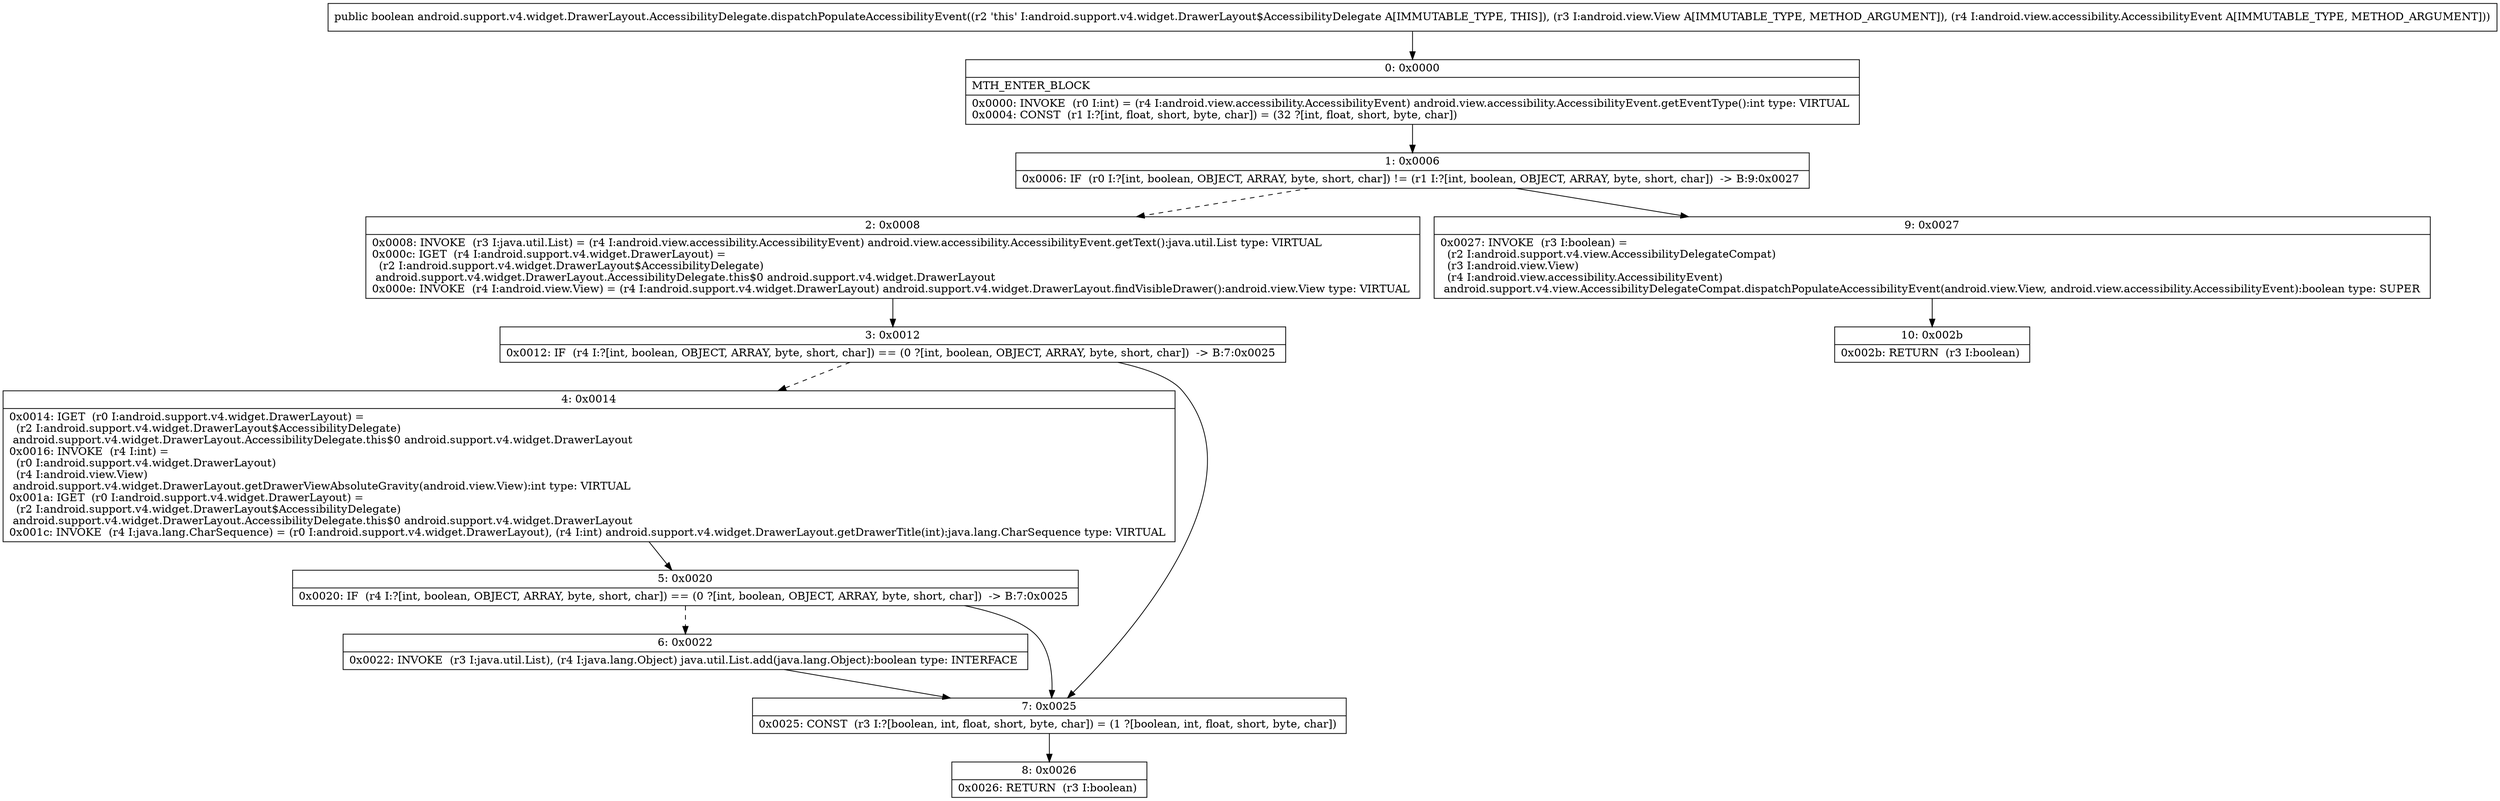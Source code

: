 digraph "CFG forandroid.support.v4.widget.DrawerLayout.AccessibilityDelegate.dispatchPopulateAccessibilityEvent(Landroid\/view\/View;Landroid\/view\/accessibility\/AccessibilityEvent;)Z" {
Node_0 [shape=record,label="{0\:\ 0x0000|MTH_ENTER_BLOCK\l|0x0000: INVOKE  (r0 I:int) = (r4 I:android.view.accessibility.AccessibilityEvent) android.view.accessibility.AccessibilityEvent.getEventType():int type: VIRTUAL \l0x0004: CONST  (r1 I:?[int, float, short, byte, char]) = (32 ?[int, float, short, byte, char]) \l}"];
Node_1 [shape=record,label="{1\:\ 0x0006|0x0006: IF  (r0 I:?[int, boolean, OBJECT, ARRAY, byte, short, char]) != (r1 I:?[int, boolean, OBJECT, ARRAY, byte, short, char])  \-\> B:9:0x0027 \l}"];
Node_2 [shape=record,label="{2\:\ 0x0008|0x0008: INVOKE  (r3 I:java.util.List) = (r4 I:android.view.accessibility.AccessibilityEvent) android.view.accessibility.AccessibilityEvent.getText():java.util.List type: VIRTUAL \l0x000c: IGET  (r4 I:android.support.v4.widget.DrawerLayout) = \l  (r2 I:android.support.v4.widget.DrawerLayout$AccessibilityDelegate)\l android.support.v4.widget.DrawerLayout.AccessibilityDelegate.this$0 android.support.v4.widget.DrawerLayout \l0x000e: INVOKE  (r4 I:android.view.View) = (r4 I:android.support.v4.widget.DrawerLayout) android.support.v4.widget.DrawerLayout.findVisibleDrawer():android.view.View type: VIRTUAL \l}"];
Node_3 [shape=record,label="{3\:\ 0x0012|0x0012: IF  (r4 I:?[int, boolean, OBJECT, ARRAY, byte, short, char]) == (0 ?[int, boolean, OBJECT, ARRAY, byte, short, char])  \-\> B:7:0x0025 \l}"];
Node_4 [shape=record,label="{4\:\ 0x0014|0x0014: IGET  (r0 I:android.support.v4.widget.DrawerLayout) = \l  (r2 I:android.support.v4.widget.DrawerLayout$AccessibilityDelegate)\l android.support.v4.widget.DrawerLayout.AccessibilityDelegate.this$0 android.support.v4.widget.DrawerLayout \l0x0016: INVOKE  (r4 I:int) = \l  (r0 I:android.support.v4.widget.DrawerLayout)\l  (r4 I:android.view.View)\l android.support.v4.widget.DrawerLayout.getDrawerViewAbsoluteGravity(android.view.View):int type: VIRTUAL \l0x001a: IGET  (r0 I:android.support.v4.widget.DrawerLayout) = \l  (r2 I:android.support.v4.widget.DrawerLayout$AccessibilityDelegate)\l android.support.v4.widget.DrawerLayout.AccessibilityDelegate.this$0 android.support.v4.widget.DrawerLayout \l0x001c: INVOKE  (r4 I:java.lang.CharSequence) = (r0 I:android.support.v4.widget.DrawerLayout), (r4 I:int) android.support.v4.widget.DrawerLayout.getDrawerTitle(int):java.lang.CharSequence type: VIRTUAL \l}"];
Node_5 [shape=record,label="{5\:\ 0x0020|0x0020: IF  (r4 I:?[int, boolean, OBJECT, ARRAY, byte, short, char]) == (0 ?[int, boolean, OBJECT, ARRAY, byte, short, char])  \-\> B:7:0x0025 \l}"];
Node_6 [shape=record,label="{6\:\ 0x0022|0x0022: INVOKE  (r3 I:java.util.List), (r4 I:java.lang.Object) java.util.List.add(java.lang.Object):boolean type: INTERFACE \l}"];
Node_7 [shape=record,label="{7\:\ 0x0025|0x0025: CONST  (r3 I:?[boolean, int, float, short, byte, char]) = (1 ?[boolean, int, float, short, byte, char]) \l}"];
Node_8 [shape=record,label="{8\:\ 0x0026|0x0026: RETURN  (r3 I:boolean) \l}"];
Node_9 [shape=record,label="{9\:\ 0x0027|0x0027: INVOKE  (r3 I:boolean) = \l  (r2 I:android.support.v4.view.AccessibilityDelegateCompat)\l  (r3 I:android.view.View)\l  (r4 I:android.view.accessibility.AccessibilityEvent)\l android.support.v4.view.AccessibilityDelegateCompat.dispatchPopulateAccessibilityEvent(android.view.View, android.view.accessibility.AccessibilityEvent):boolean type: SUPER \l}"];
Node_10 [shape=record,label="{10\:\ 0x002b|0x002b: RETURN  (r3 I:boolean) \l}"];
MethodNode[shape=record,label="{public boolean android.support.v4.widget.DrawerLayout.AccessibilityDelegate.dispatchPopulateAccessibilityEvent((r2 'this' I:android.support.v4.widget.DrawerLayout$AccessibilityDelegate A[IMMUTABLE_TYPE, THIS]), (r3 I:android.view.View A[IMMUTABLE_TYPE, METHOD_ARGUMENT]), (r4 I:android.view.accessibility.AccessibilityEvent A[IMMUTABLE_TYPE, METHOD_ARGUMENT])) }"];
MethodNode -> Node_0;
Node_0 -> Node_1;
Node_1 -> Node_2[style=dashed];
Node_1 -> Node_9;
Node_2 -> Node_3;
Node_3 -> Node_4[style=dashed];
Node_3 -> Node_7;
Node_4 -> Node_5;
Node_5 -> Node_6[style=dashed];
Node_5 -> Node_7;
Node_6 -> Node_7;
Node_7 -> Node_8;
Node_9 -> Node_10;
}

